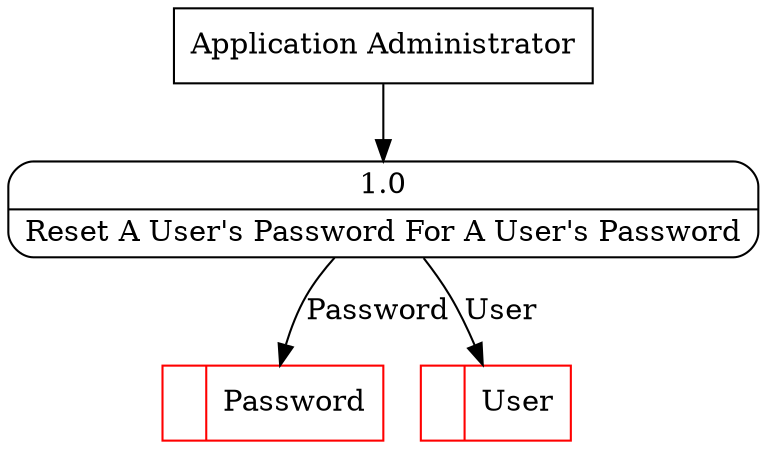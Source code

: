 digraph dfd2{ 
node[shape=record]
200 [label="<f0>  |<f1> Password " color=red];
201 [label="<f0>  |<f1> User " color=red];
202 [label="Application Administrator" shape=box];
203 [label="{<f0> 1.0|<f1> Reset A User's Password For A User's Password }" shape=Mrecord];
202 -> 203
203 -> 200 [label="Password"]
203 -> 201 [label="User"]
}